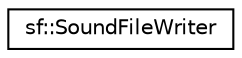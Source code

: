 digraph "Graphical Class Hierarchy"
{
  edge [fontname="Helvetica",fontsize="10",labelfontname="Helvetica",labelfontsize="10"];
  node [fontname="Helvetica",fontsize="10",shape=record];
  rankdir="LR";
  Node0 [label="sf::SoundFileWriter",height=0.2,width=0.4,color="black", fillcolor="white", style="filled",URL="$classsf_1_1_sound_file_writer.html",tooltip="Abstract base class for sound file encoding. "];
}
